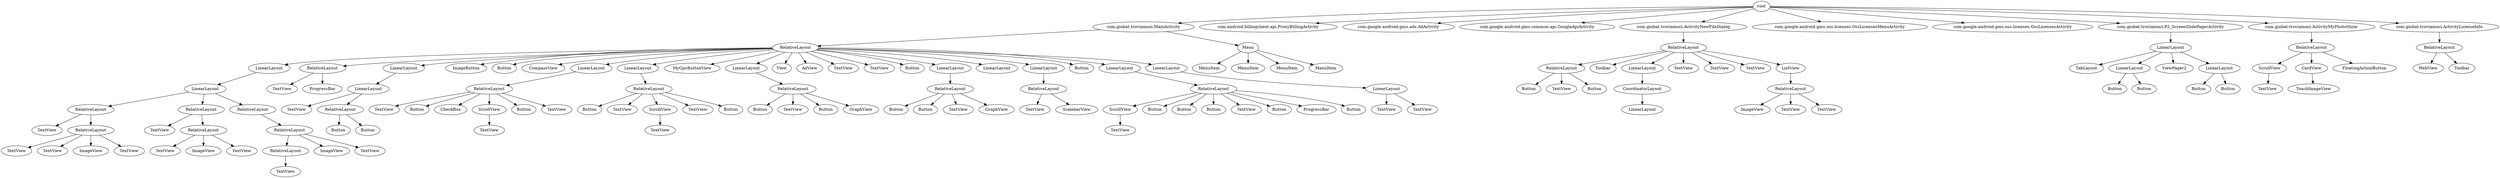 digraph base_apk {
	root
	"com.giobat.troviamoci.MainActivity"
	root -> "com.giobat.troviamoci.MainActivity"
	RelativeLayout [label=RelativeLayout]
	"com.giobat.troviamoci.MainActivity" -> RelativeLayout
	LinearLayout [label=LinearLayout]
	RelativeLayout -> LinearLayout
	LinearLayout1 [label=LinearLayout]
	LinearLayout -> LinearLayout1
	RelativeLayout1 [label=RelativeLayout]
	LinearLayout1 -> RelativeLayout1
	TextView [label=TextView]
	RelativeLayout1 -> TextView
	RelativeLayout2 [label=RelativeLayout]
	RelativeLayout1 -> RelativeLayout2
	TextView1 [label=TextView]
	RelativeLayout2 -> TextView1
	TextView2 [label=TextView]
	RelativeLayout2 -> TextView2
	ImageView [label=ImageView]
	RelativeLayout2 -> ImageView
	TextView3 [label=TextView]
	RelativeLayout2 -> TextView3
	RelativeLayout3 [label=RelativeLayout]
	LinearLayout1 -> RelativeLayout3
	TextView4 [label=TextView]
	RelativeLayout3 -> TextView4
	RelativeLayout4 [label=RelativeLayout]
	RelativeLayout3 -> RelativeLayout4
	TextView5 [label=TextView]
	RelativeLayout4 -> TextView5
	ImageView1 [label=ImageView]
	RelativeLayout4 -> ImageView1
	TextView6 [label=TextView]
	RelativeLayout4 -> TextView6
	RelativeLayout5 [label=RelativeLayout]
	LinearLayout1 -> RelativeLayout5
	RelativeLayout6 [label=RelativeLayout]
	RelativeLayout5 -> RelativeLayout6
	RelativeLayout7 [label=RelativeLayout]
	RelativeLayout6 -> RelativeLayout7
	TextView7 [label=TextView]
	RelativeLayout7 -> TextView7
	ImageView2 [label=ImageView]
	RelativeLayout6 -> ImageView2
	TextView8 [label=TextView]
	RelativeLayout6 -> TextView8
	RelativeLayout8 [label=RelativeLayout]
	RelativeLayout -> RelativeLayout8
	TextView9 [label=TextView]
	RelativeLayout8 -> TextView9
	ProgressBar [label=ProgressBar]
	RelativeLayout8 -> ProgressBar
	LinearLayout2 [label=LinearLayout]
	RelativeLayout -> LinearLayout2
	LinearLayout3 [label=LinearLayout]
	LinearLayout2 -> LinearLayout3
	TextView10 [label=TextView]
	LinearLayout3 -> TextView10
	RelativeLayout9 [label=RelativeLayout]
	LinearLayout3 -> RelativeLayout9
	Button [label=Button]
	RelativeLayout9 -> Button
	Button1 [label=Button]
	RelativeLayout9 -> Button1
	ImageButton [label=ImageButton]
	RelativeLayout -> ImageButton
	Button2 [label=Button]
	RelativeLayout -> Button2
	CompassView [label=CompassView]
	RelativeLayout -> CompassView
	LinearLayout4 [label=LinearLayout]
	RelativeLayout -> LinearLayout4
	RelativeLayout10 [label=RelativeLayout]
	LinearLayout4 -> RelativeLayout10
	TextView11 [label=TextView]
	RelativeLayout10 -> TextView11
	Button3 [label=Button]
	RelativeLayout10 -> Button3
	CheckBox [label=CheckBox]
	RelativeLayout10 -> CheckBox
	ScrollView [label=ScrollView]
	RelativeLayout10 -> ScrollView
	TextView12 [label=TextView]
	ScrollView -> TextView12
	Button4 [label=Button]
	RelativeLayout10 -> Button4
	TextView13 [label=TextView]
	RelativeLayout10 -> TextView13
	LinearLayout5 [label=LinearLayout]
	RelativeLayout -> LinearLayout5
	RelativeLayout11 [label=RelativeLayout]
	LinearLayout5 -> RelativeLayout11
	Button5 [label=Button]
	RelativeLayout11 -> Button5
	TextView14 [label=TextView]
	RelativeLayout11 -> TextView14
	ScrollView1 [label=ScrollView]
	RelativeLayout11 -> ScrollView1
	TextView15 [label=TextView]
	ScrollView1 -> TextView15
	TextView16 [label=TextView]
	RelativeLayout11 -> TextView16
	Button6 [label=Button]
	RelativeLayout11 -> Button6
	MyGpsButtonView [label=MyGpsButtonView]
	RelativeLayout -> MyGpsButtonView
	LinearLayout6 [label=LinearLayout]
	RelativeLayout -> LinearLayout6
	RelativeLayout12 [label=RelativeLayout]
	LinearLayout6 -> RelativeLayout12
	Button7 [label=Button]
	RelativeLayout12 -> Button7
	TextView17 [label=TextView]
	RelativeLayout12 -> TextView17
	Button8 [label=Button]
	RelativeLayout12 -> Button8
	GraphView [label=GraphView]
	RelativeLayout12 -> GraphView
	View [label=View]
	RelativeLayout -> View
	AdView [label=AdView]
	RelativeLayout -> AdView
	TextView18 [label=TextView]
	RelativeLayout -> TextView18
	TextView19 [label=TextView]
	RelativeLayout -> TextView19
	Button9 [label=Button]
	RelativeLayout -> Button9
	LinearLayout7 [label=LinearLayout]
	RelativeLayout -> LinearLayout7
	RelativeLayout13 [label=RelativeLayout]
	LinearLayout7 -> RelativeLayout13
	Button10 [label=Button]
	RelativeLayout13 -> Button10
	Button11 [label=Button]
	RelativeLayout13 -> Button11
	TextView20 [label=TextView]
	RelativeLayout13 -> TextView20
	GraphView1 [label=GraphView]
	RelativeLayout13 -> GraphView1
	LinearLayout8 [label=LinearLayout]
	RelativeLayout -> LinearLayout8
	LinearLayout9 [label=LinearLayout]
	RelativeLayout -> LinearLayout9
	RelativeLayout14 [label=RelativeLayout]
	LinearLayout9 -> RelativeLayout14
	TextView21 [label=TextView]
	RelativeLayout14 -> TextView21
	ScalebarView [label=ScalebarView]
	RelativeLayout14 -> ScalebarView
	Button12 [label=Button]
	RelativeLayout -> Button12
	LinearLayout10 [label=LinearLayout]
	RelativeLayout -> LinearLayout10
	RelativeLayout15 [label=RelativeLayout]
	LinearLayout10 -> RelativeLayout15
	ScrollView2 [label=ScrollView]
	RelativeLayout15 -> ScrollView2
	TextView22 [label=TextView]
	ScrollView2 -> TextView22
	Button13 [label=Button]
	RelativeLayout15 -> Button13
	Button14 [label=Button]
	RelativeLayout15 -> Button14
	Button15 [label=Button]
	RelativeLayout15 -> Button15
	TextView23 [label=TextView]
	RelativeLayout15 -> TextView23
	Button16 [label=Button]
	RelativeLayout15 -> Button16
	ProgressBar1 [label=ProgressBar]
	RelativeLayout15 -> ProgressBar1
	Button17 [label=Button]
	RelativeLayout15 -> Button17
	LinearLayout11 [label=LinearLayout]
	RelativeLayout -> LinearLayout11
	LinearLayout12 [label=LinearLayout]
	LinearLayout11 -> LinearLayout12
	TextView24 [label=TextView]
	LinearLayout12 -> TextView24
	TextView25 [label=TextView]
	LinearLayout12 -> TextView25
	Menu [label=Menu]
	"com.giobat.troviamoci.MainActivity" -> Menu
	MenuItem [label=MenuItem]
	Menu -> MenuItem
	MenuItem1 [label=MenuItem]
	Menu -> MenuItem1
	MenuItem2 [label=MenuItem]
	Menu -> MenuItem2
	MenuItem3 [label=MenuItem]
	Menu -> MenuItem3
	"com.android.billingclient.api.ProxyBillingActivity"
	root -> "com.android.billingclient.api.ProxyBillingActivity"
	"com.google.android.gms.ads.AdActivity"
	root -> "com.google.android.gms.ads.AdActivity"
	"com.google.android.gms.common.api.GoogleApiActivity"
	root -> "com.google.android.gms.common.api.GoogleApiActivity"
	"com.giobat.troviamoci.ActivityNewFileDialog"
	root -> "com.giobat.troviamoci.ActivityNewFileDialog"
	RelativeLayout16 [label=RelativeLayout]
	"com.giobat.troviamoci.ActivityNewFileDialog" -> RelativeLayout16
	RelativeLayout17 [label=RelativeLayout]
	RelativeLayout16 -> RelativeLayout17
	Button18 [label=Button]
	RelativeLayout17 -> Button18
	TextView26 [label=TextView]
	RelativeLayout17 -> TextView26
	Button19 [label=Button]
	RelativeLayout17 -> Button19
	Toolbar [label=Toolbar]
	RelativeLayout16 -> Toolbar
	LinearLayout13 [label=LinearLayout]
	RelativeLayout16 -> LinearLayout13
	CoordinatorLayout [label=CoordinatorLayout]
	LinearLayout13 -> CoordinatorLayout
	LinearLayout14 [label=LinearLayout]
	CoordinatorLayout -> LinearLayout14
	TextView27 [label=TextView]
	RelativeLayout16 -> TextView27
	TextView28 [label=TextView]
	RelativeLayout16 -> TextView28
	TextView29 [label=TextView]
	RelativeLayout16 -> TextView29
	ListView [label=ListView]
	RelativeLayout16 -> ListView
	RelativeLayout18 [label=RelativeLayout]
	ListView -> RelativeLayout18
	ImageView3 [label=ImageView]
	RelativeLayout18 -> ImageView3
	TextView30 [label=TextView]
	RelativeLayout18 -> TextView30
	TextView31 [label=TextView]
	RelativeLayout18 -> TextView31
	"com.google.android.gms.oss.licenses.OssLicensesMenuActivity"
	root -> "com.google.android.gms.oss.licenses.OssLicensesMenuActivity"
	"com.google.android.gms.oss.licenses.OssLicensesActivity"
	root -> "com.google.android.gms.oss.licenses.OssLicensesActivity"
	"com.giobat.troviamoci.P2_ScreenSlidePagerActivity"
	root -> "com.giobat.troviamoci.P2_ScreenSlidePagerActivity"
	LinearLayout15 [label=LinearLayout]
	"com.giobat.troviamoci.P2_ScreenSlidePagerActivity" -> LinearLayout15
	TabLayout [label=TabLayout]
	LinearLayout15 -> TabLayout
	LinearLayout16 [label=LinearLayout]
	LinearLayout15 -> LinearLayout16
	Button20 [label=Button]
	LinearLayout16 -> Button20
	Button21 [label=Button]
	LinearLayout16 -> Button21
	ViewPager2 [label=ViewPager2]
	LinearLayout15 -> ViewPager2
	LinearLayout17 [label=LinearLayout]
	LinearLayout15 -> LinearLayout17
	Button22 [label=Button]
	LinearLayout17 -> Button22
	Button23 [label=Button]
	LinearLayout17 -> Button23
	"com.giobat.troviamoci.ActivityMyPhotoShow"
	root -> "com.giobat.troviamoci.ActivityMyPhotoShow"
	RelativeLayout19 [label=RelativeLayout]
	"com.giobat.troviamoci.ActivityMyPhotoShow" -> RelativeLayout19
	ScrollView3 [label=ScrollView]
	RelativeLayout19 -> ScrollView3
	TextView32 [label=TextView]
	ScrollView3 -> TextView32
	CardView [label=CardView]
	RelativeLayout19 -> CardView
	TouchImageView [label=TouchImageView]
	CardView -> TouchImageView
	FloatingActionButton [label=FloatingActionButton]
	RelativeLayout19 -> FloatingActionButton
	"com.giobat.troviamoci.ActivityLicenseInfo"
	root -> "com.giobat.troviamoci.ActivityLicenseInfo"
	RelativeLayout20 [label=RelativeLayout]
	"com.giobat.troviamoci.ActivityLicenseInfo" -> RelativeLayout20
	WebView [label=WebView]
	RelativeLayout20 -> WebView
	Toolbar1 [label=Toolbar]
	RelativeLayout20 -> Toolbar1
}
